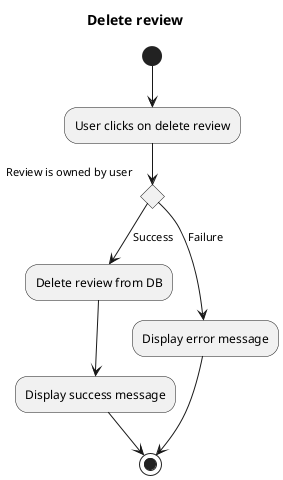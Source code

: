 @startuml

title Delete review

(*) --> "User clicks on delete review"
    --> if "Review is owned by user"
    	--> [Success] "Delete review from DB"
	--> "Display success message"
	--> (*)    
    else
	--> [Failure] "Display error message"
	--> (*)
    endif

@enduml
